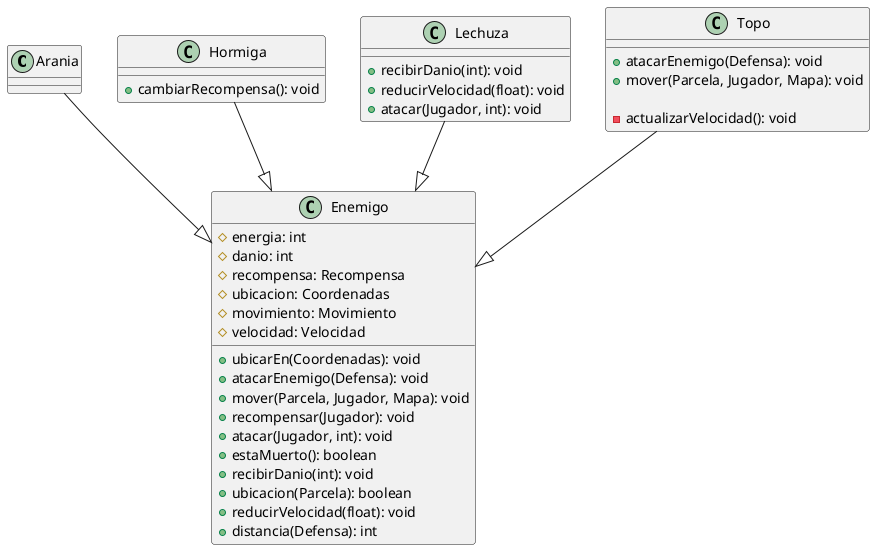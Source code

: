 @startuml


class Arania {
}
class Enemigo {
  # energia: int
  # danio: int
  # recompensa: Recompensa
  # ubicacion: Coordenadas
  # movimiento: Movimiento
  # velocidad: Velocidad

  + ubicarEn(Coordenadas): void
  + atacarEnemigo(Defensa): void
  + mover(Parcela, Jugador, Mapa): void
  + recompensar(Jugador): void
  + atacar(Jugador, int): void
  + estaMuerto(): boolean
  + recibirDanio(int): void
  + ubicacion(Parcela): boolean
  + reducirVelocidad(float): void
  + distancia(Defensa): int
}
class Hormiga {
  + cambiarRecompensa(): void
}
class Lechuza {
  + recibirDanio(int): void
  + reducirVelocidad(float): void
  + atacar(Jugador, int): void
}
class Topo {
  + atacarEnemigo(Defensa): void
  + mover(Parcela, Jugador, Mapa): void

  - actualizarVelocidad(): void
}

Arania   --|>  Enemigo
Hormiga  --|>  Enemigo
Lechuza  --|>  Enemigo
Topo     --|>  Enemigo
@enduml
